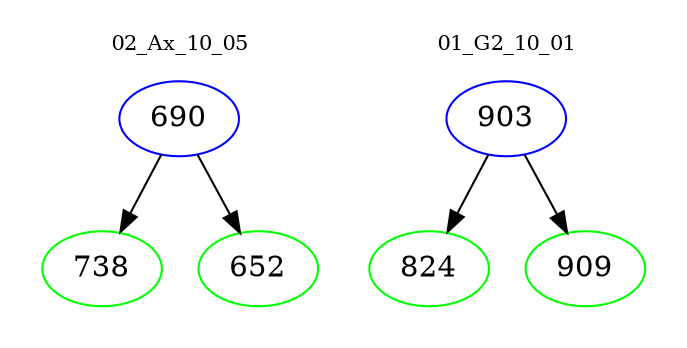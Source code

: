 digraph{
subgraph cluster_0 {
color = white
label = "02_Ax_10_05";
fontsize=10;
T0_690 [label="690", color="blue"]
T0_690 -> T0_738 [color="black"]
T0_738 [label="738", color="green"]
T0_690 -> T0_652 [color="black"]
T0_652 [label="652", color="green"]
}
subgraph cluster_1 {
color = white
label = "01_G2_10_01";
fontsize=10;
T1_903 [label="903", color="blue"]
T1_903 -> T1_824 [color="black"]
T1_824 [label="824", color="green"]
T1_903 -> T1_909 [color="black"]
T1_909 [label="909", color="green"]
}
}
